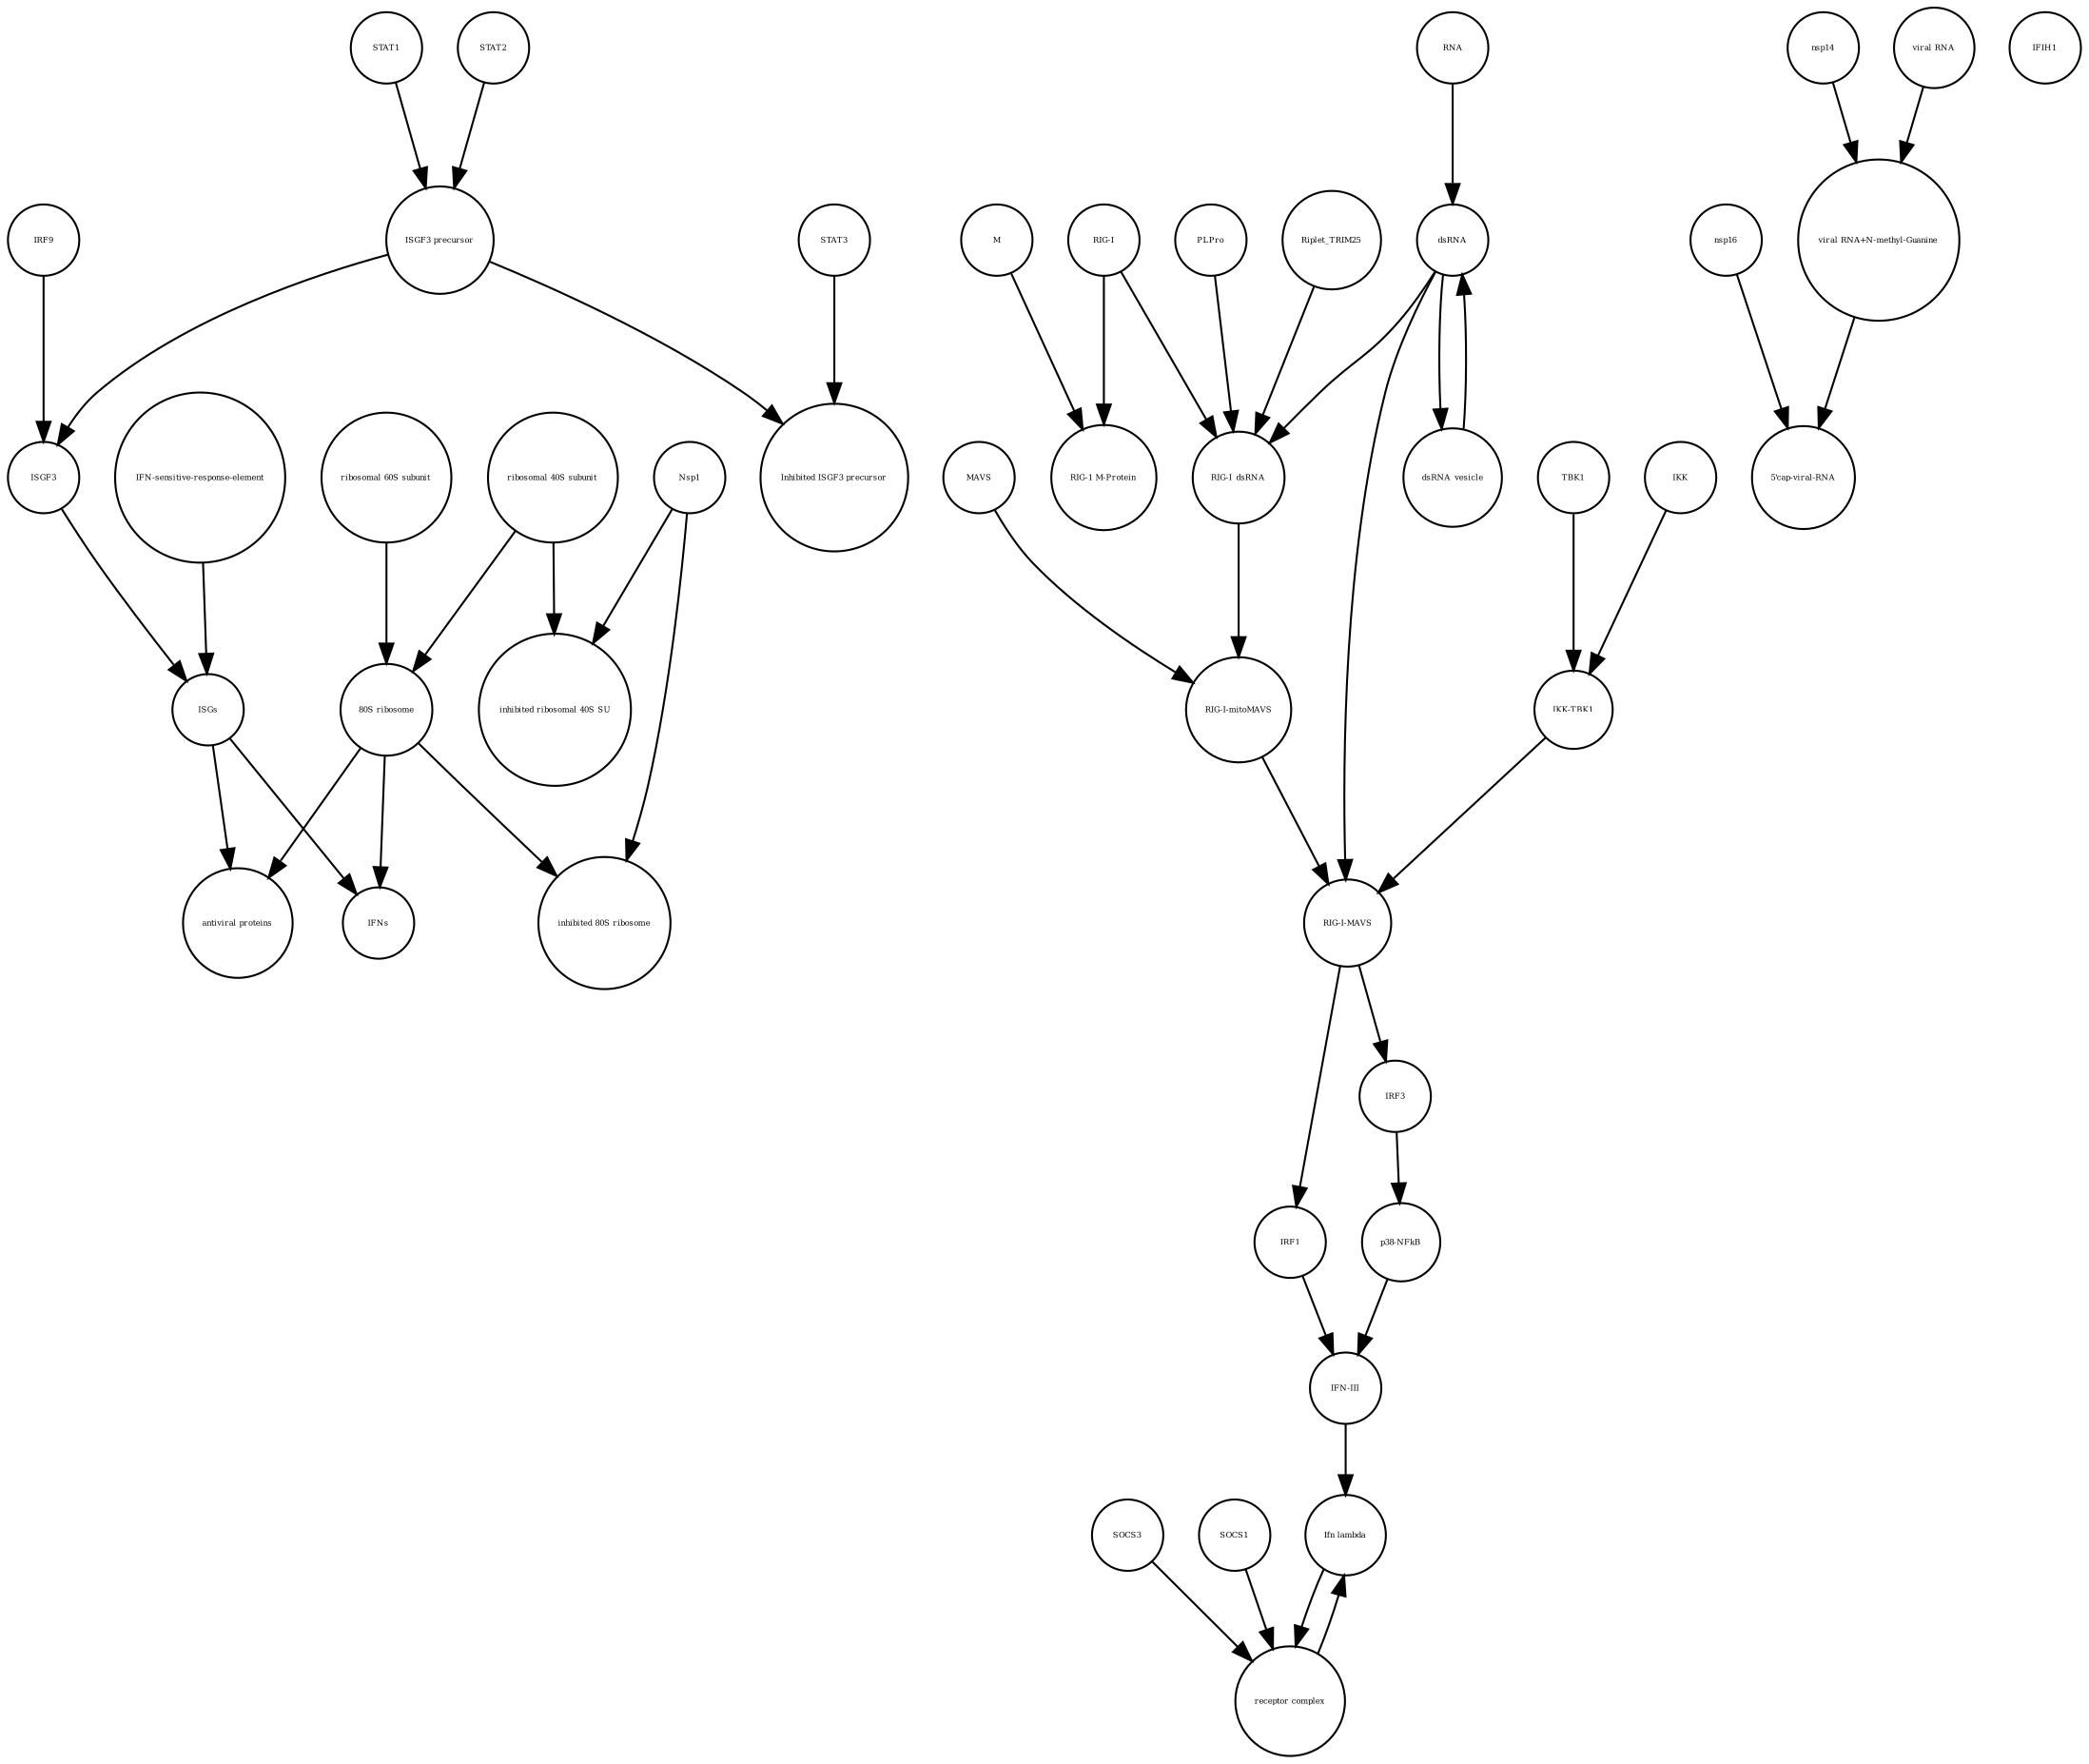 strict digraph  {
IFNs [annotation="", bipartite=0, cls=complex, fontsize=4, label=IFNs, shape=circle];
Nsp1 [annotation="urn_miriam_ncbiprotein_YP_009725297|urn_miriam_uniprot_P0C6X7", bipartite=0, cls=macromolecule, fontsize=4, label=Nsp1, shape=circle];
"inhibited 80S ribosome" [annotation="", bipartite=0, cls=complex, fontsize=4, label="inhibited 80S ribosome", shape=circle];
"antiviral proteins" [annotation="", bipartite=0, cls=complex, fontsize=4, label="antiviral proteins", shape=circle];
"p38-NFkB" [annotation="", bipartite=0, cls=complex, fontsize=4, label="p38-NFkB", shape=circle];
STAT1 [annotation="", bipartite=0, cls=macromolecule, fontsize=4, label=STAT1, shape=circle];
"ribosomal 40S subunit" [annotation="", bipartite=0, cls=complex, fontsize=4, label="ribosomal 40S subunit", shape=circle];
"RIG-I-MAVS" [annotation="", bipartite=0, cls=complex, fontsize=4, label="RIG-I-MAVS", shape=circle];
"RIG-I" [annotation=urn_miriam_uniprot_O95786, bipartite=0, cls=macromolecule, fontsize=4, label="RIG-I", shape=circle];
dsRNA [annotation="", bipartite=0, cls="nucleic acid feature", fontsize=4, label=dsRNA, shape=circle];
dsRNA_vesicle [annotation="", bipartite=0, cls="nucleic acid feature", fontsize=4, label=dsRNA_vesicle, shape=circle];
"RIG-I-mitoMAVS" [annotation="", bipartite=0, cls=complex, fontsize=4, label="RIG-I-mitoMAVS", shape=circle];
"ribosomal 60S subunit" [annotation="", bipartite=0, cls=complex, fontsize=4, label="ribosomal 60S subunit", shape=circle];
nsp16 [annotation=urn_miriam_ncbiprotein_YP_009725311, bipartite=0, cls=macromolecule, fontsize=4, label=nsp16, shape=circle];
nsp14 [annotation=urn_miriam_ncbiprotein_YP_009725309, bipartite=0, cls=macromolecule, fontsize=4, label=nsp14, shape=circle];
"inhibited ribosomal 40S SU" [annotation="urn_miriam_doi_10.1101%2F2020.05.18.102467", bipartite=0, cls=complex, fontsize=4, label="inhibited ribosomal 40S SU", shape=circle];
"IKK-TBK1" [annotation="", bipartite=0, cls=complex, fontsize=4, label="IKK-TBK1", shape=circle];
SOCS3 [annotation="", bipartite=0, cls=macromolecule, fontsize=4, label=SOCS3, shape=circle];
"5'cap-viral-RNA" [annotation="", bipartite=0, cls="nucleic acid feature", fontsize=4, label="5'cap-viral-RNA", shape=circle];
"Ifn lambda" [annotation="", bipartite=0, cls=complex, fontsize=4, label="Ifn lambda", shape=circle];
IRF1 [annotation="", bipartite=0, cls=macromolecule, fontsize=4, label=IRF1, shape=circle];
"receptor complex" [annotation="", bipartite=0, cls=complex, fontsize=4, label="receptor complex", shape=circle];
"ISGF3 precursor" [annotation="", bipartite=0, cls=complex, fontsize=4, label="ISGF3 precursor", shape=circle];
"IFN-III" [annotation="", bipartite=0, cls=macromolecule, fontsize=4, label="IFN-III", shape=circle];
PLPro [annotation="urn_miriam_uniprot_P0C6X7|urn_miriam_uniprot_P0C6U8", bipartite=0, cls=macromolecule, fontsize=4, label=PLPro, shape=circle];
"RIG-I_dsRNA" [annotation="", bipartite=0, cls=complex, fontsize=4, label="RIG-I_dsRNA", shape=circle];
IRF9 [annotation="", bipartite=0, cls=macromolecule, fontsize=4, label=IRF9, shape=circle];
IRF3 [annotation=urn_miriam_uniprot_Q14653, bipartite=0, cls=macromolecule, fontsize=4, label=IRF3, shape=circle];
"80S ribosome" [annotation="", bipartite=0, cls=complex, fontsize=4, label="80S ribosome", shape=circle];
STAT3 [annotation="", bipartite=0, cls=macromolecule, fontsize=4, label=STAT3, shape=circle];
MAVS [annotation=urn_miriam_uniprot_Q7Z434, bipartite=0, cls=macromolecule, fontsize=4, label=MAVS, shape=circle];
TBK1 [annotation=urn_miriam_uniprot_Q9UHD2, bipartite=0, cls=macromolecule, fontsize=4, label=TBK1, shape=circle];
SOCS1 [annotation="", bipartite=0, cls=macromolecule, fontsize=4, label=SOCS1, shape=circle];
IKK [annotation="urn_miriam_uniprot_O14920|urn_miriam_uniprot_O15111", bipartite=0, cls=macromolecule, fontsize=4, label=IKK, shape=circle];
STAT2 [annotation="", bipartite=0, cls=macromolecule, fontsize=4, label=STAT2, shape=circle];
"viral RNA" [annotation="", bipartite=0, cls="nucleic acid feature", fontsize=4, label="viral RNA", shape=circle];
RNA [annotation="", bipartite=0, cls="nucleic acid feature", fontsize=4, label=RNA, shape=circle];
ISGs [annotation="", bipartite=0, cls="nucleic acid feature", fontsize=4, label=ISGs, shape=circle];
M [annotation=urn_miriam_uniprot_P0DTC5, bipartite=0, cls=macromolecule, fontsize=4, label=M, shape=circle];
"Inhibited ISGF3 precursor" [annotation="", bipartite=0, cls=complex, fontsize=4, label="Inhibited ISGF3 precursor", shape=circle];
IFIH1 [annotation="", bipartite=0, cls=macromolecule, fontsize=4, label=IFIH1, shape=circle];
ISGF3 [annotation="", bipartite=0, cls=complex, fontsize=4, label=ISGF3, shape=circle];
"RIG-1 M-Protein" [annotation="", bipartite=0, cls=complex, fontsize=4, label="RIG-1 M-Protein", shape=circle];
"viral RNA+N-methyl-Guanine" [annotation="", bipartite=0, cls="nucleic acid feature", fontsize=4, label="viral RNA+N-methyl-Guanine", shape=circle];
"IFN-sensitive-response-element" [annotation="", bipartite=0, cls="nucleic acid feature", fontsize=4, label="IFN-sensitive-response-element", shape=circle];
Riplet_TRIM25 [annotation="", bipartite=0, cls=complex, fontsize=4, label=Riplet_TRIM25, shape=circle];
Nsp1 -> "inhibited 80S ribosome"  [annotation="", interaction_type=production];
Nsp1 -> "inhibited ribosomal 40S SU"  [annotation="", interaction_type=production];
"p38-NFkB" -> "IFN-III"  [annotation="", interaction_type=stimulation];
STAT1 -> "ISGF3 precursor"  [annotation="", interaction_type=production];
"ribosomal 40S subunit" -> "80S ribosome"  [annotation="", interaction_type=production];
"ribosomal 40S subunit" -> "inhibited ribosomal 40S SU"  [annotation="", interaction_type=production];
"RIG-I-MAVS" -> IRF3  [annotation=urn_miriam_pubmed_25636800, interaction_type=stimulation];
"RIG-I-MAVS" -> IRF1  [annotation=urn_miriam_pubmed_25045870, interaction_type=catalysis];
"RIG-I" -> "RIG-1 M-Protein"  [annotation="", interaction_type=production];
"RIG-I" -> "RIG-I_dsRNA"  [annotation="", interaction_type=production];
dsRNA -> dsRNA_vesicle  [annotation="", interaction_type=production];
dsRNA -> "RIG-I_dsRNA"  [annotation=urn_miriam_pubmed_25045870, interaction_type="necessary stimulation"];
dsRNA -> "RIG-I-MAVS"  [annotation=urn_miriam_pubmed_25636800, interaction_type="necessary stimulation"];
dsRNA_vesicle -> dsRNA  [annotation="", interaction_type=production];
"RIG-I-mitoMAVS" -> "RIG-I-MAVS"  [annotation="", interaction_type=production];
"ribosomal 60S subunit" -> "80S ribosome"  [annotation="", interaction_type=production];
nsp16 -> "5'cap-viral-RNA"  [annotation="urn_miriam_doi_10.1016%2Fj.chom.2020.05.008", interaction_type=catalysis];
nsp14 -> "viral RNA+N-methyl-Guanine"  [annotation="urn_miriam_doi_10.1016%2Fj.chom.2020.05.008", interaction_type=catalysis];
"IKK-TBK1" -> "RIG-I-MAVS"  [annotation="", interaction_type=production];
SOCS3 -> "receptor complex"  [annotation="", interaction_type=production];
"Ifn lambda" -> "receptor complex"  [annotation="urn_miriam_doi_10.3791%2F53575", interaction_type=stimulation];
IRF1 -> "IFN-III"  [annotation="", interaction_type=stimulation];
"receptor complex" -> "Ifn lambda"  [annotation="", interaction_type=production];
"ISGF3 precursor" -> "Inhibited ISGF3 precursor"  [annotation="", interaction_type=production];
"ISGF3 precursor" -> ISGF3  [annotation="", interaction_type=production];
"IFN-III" -> "Ifn lambda"  [annotation="", interaction_type=production];
PLPro -> "RIG-I_dsRNA"  [annotation=urn_miriam_pubmed_25554382, interaction_type=catalysis];
"RIG-I_dsRNA" -> "RIG-I-mitoMAVS"  [annotation="", interaction_type=production];
IRF9 -> ISGF3  [annotation="", interaction_type=production];
IRF3 -> "p38-NFkB"  [annotation="", interaction_type=production];
"80S ribosome" -> IFNs  [annotation=urn_miriam_pubmed_30936491, interaction_type=catalysis];
"80S ribosome" -> "inhibited 80S ribosome"  [annotation="", interaction_type=production];
"80S ribosome" -> "antiviral proteins"  [annotation=urn_miriam_pubmed_30936491, interaction_type=catalysis];
STAT3 -> "Inhibited ISGF3 precursor"  [annotation="", interaction_type=production];
MAVS -> "RIG-I-mitoMAVS"  [annotation="", interaction_type=production];
TBK1 -> "IKK-TBK1"  [annotation="", interaction_type=production];
SOCS1 -> "receptor complex"  [annotation="", interaction_type=production];
IKK -> "IKK-TBK1"  [annotation="", interaction_type=production];
STAT2 -> "ISGF3 precursor"  [annotation="", interaction_type=production];
"viral RNA" -> "viral RNA+N-methyl-Guanine"  [annotation="", interaction_type=production];
RNA -> dsRNA  [annotation="", interaction_type=production];
ISGs -> IFNs  [annotation="", interaction_type=production];
ISGs -> "antiviral proteins"  [annotation="", interaction_type=production];
M -> "RIG-1 M-Protein"  [annotation="", interaction_type=production];
ISGF3 -> ISGs  [annotation=urn_miriam_pubmed_30936491, interaction_type="necessary stimulation"];
"viral RNA+N-methyl-Guanine" -> "5'cap-viral-RNA"  [annotation="", interaction_type=production];
"IFN-sensitive-response-element" -> ISGs  [annotation="", interaction_type=production];
Riplet_TRIM25 -> "RIG-I_dsRNA"  [annotation=urn_miriam_pubmed_22390971, interaction_type=catalysis];
}
